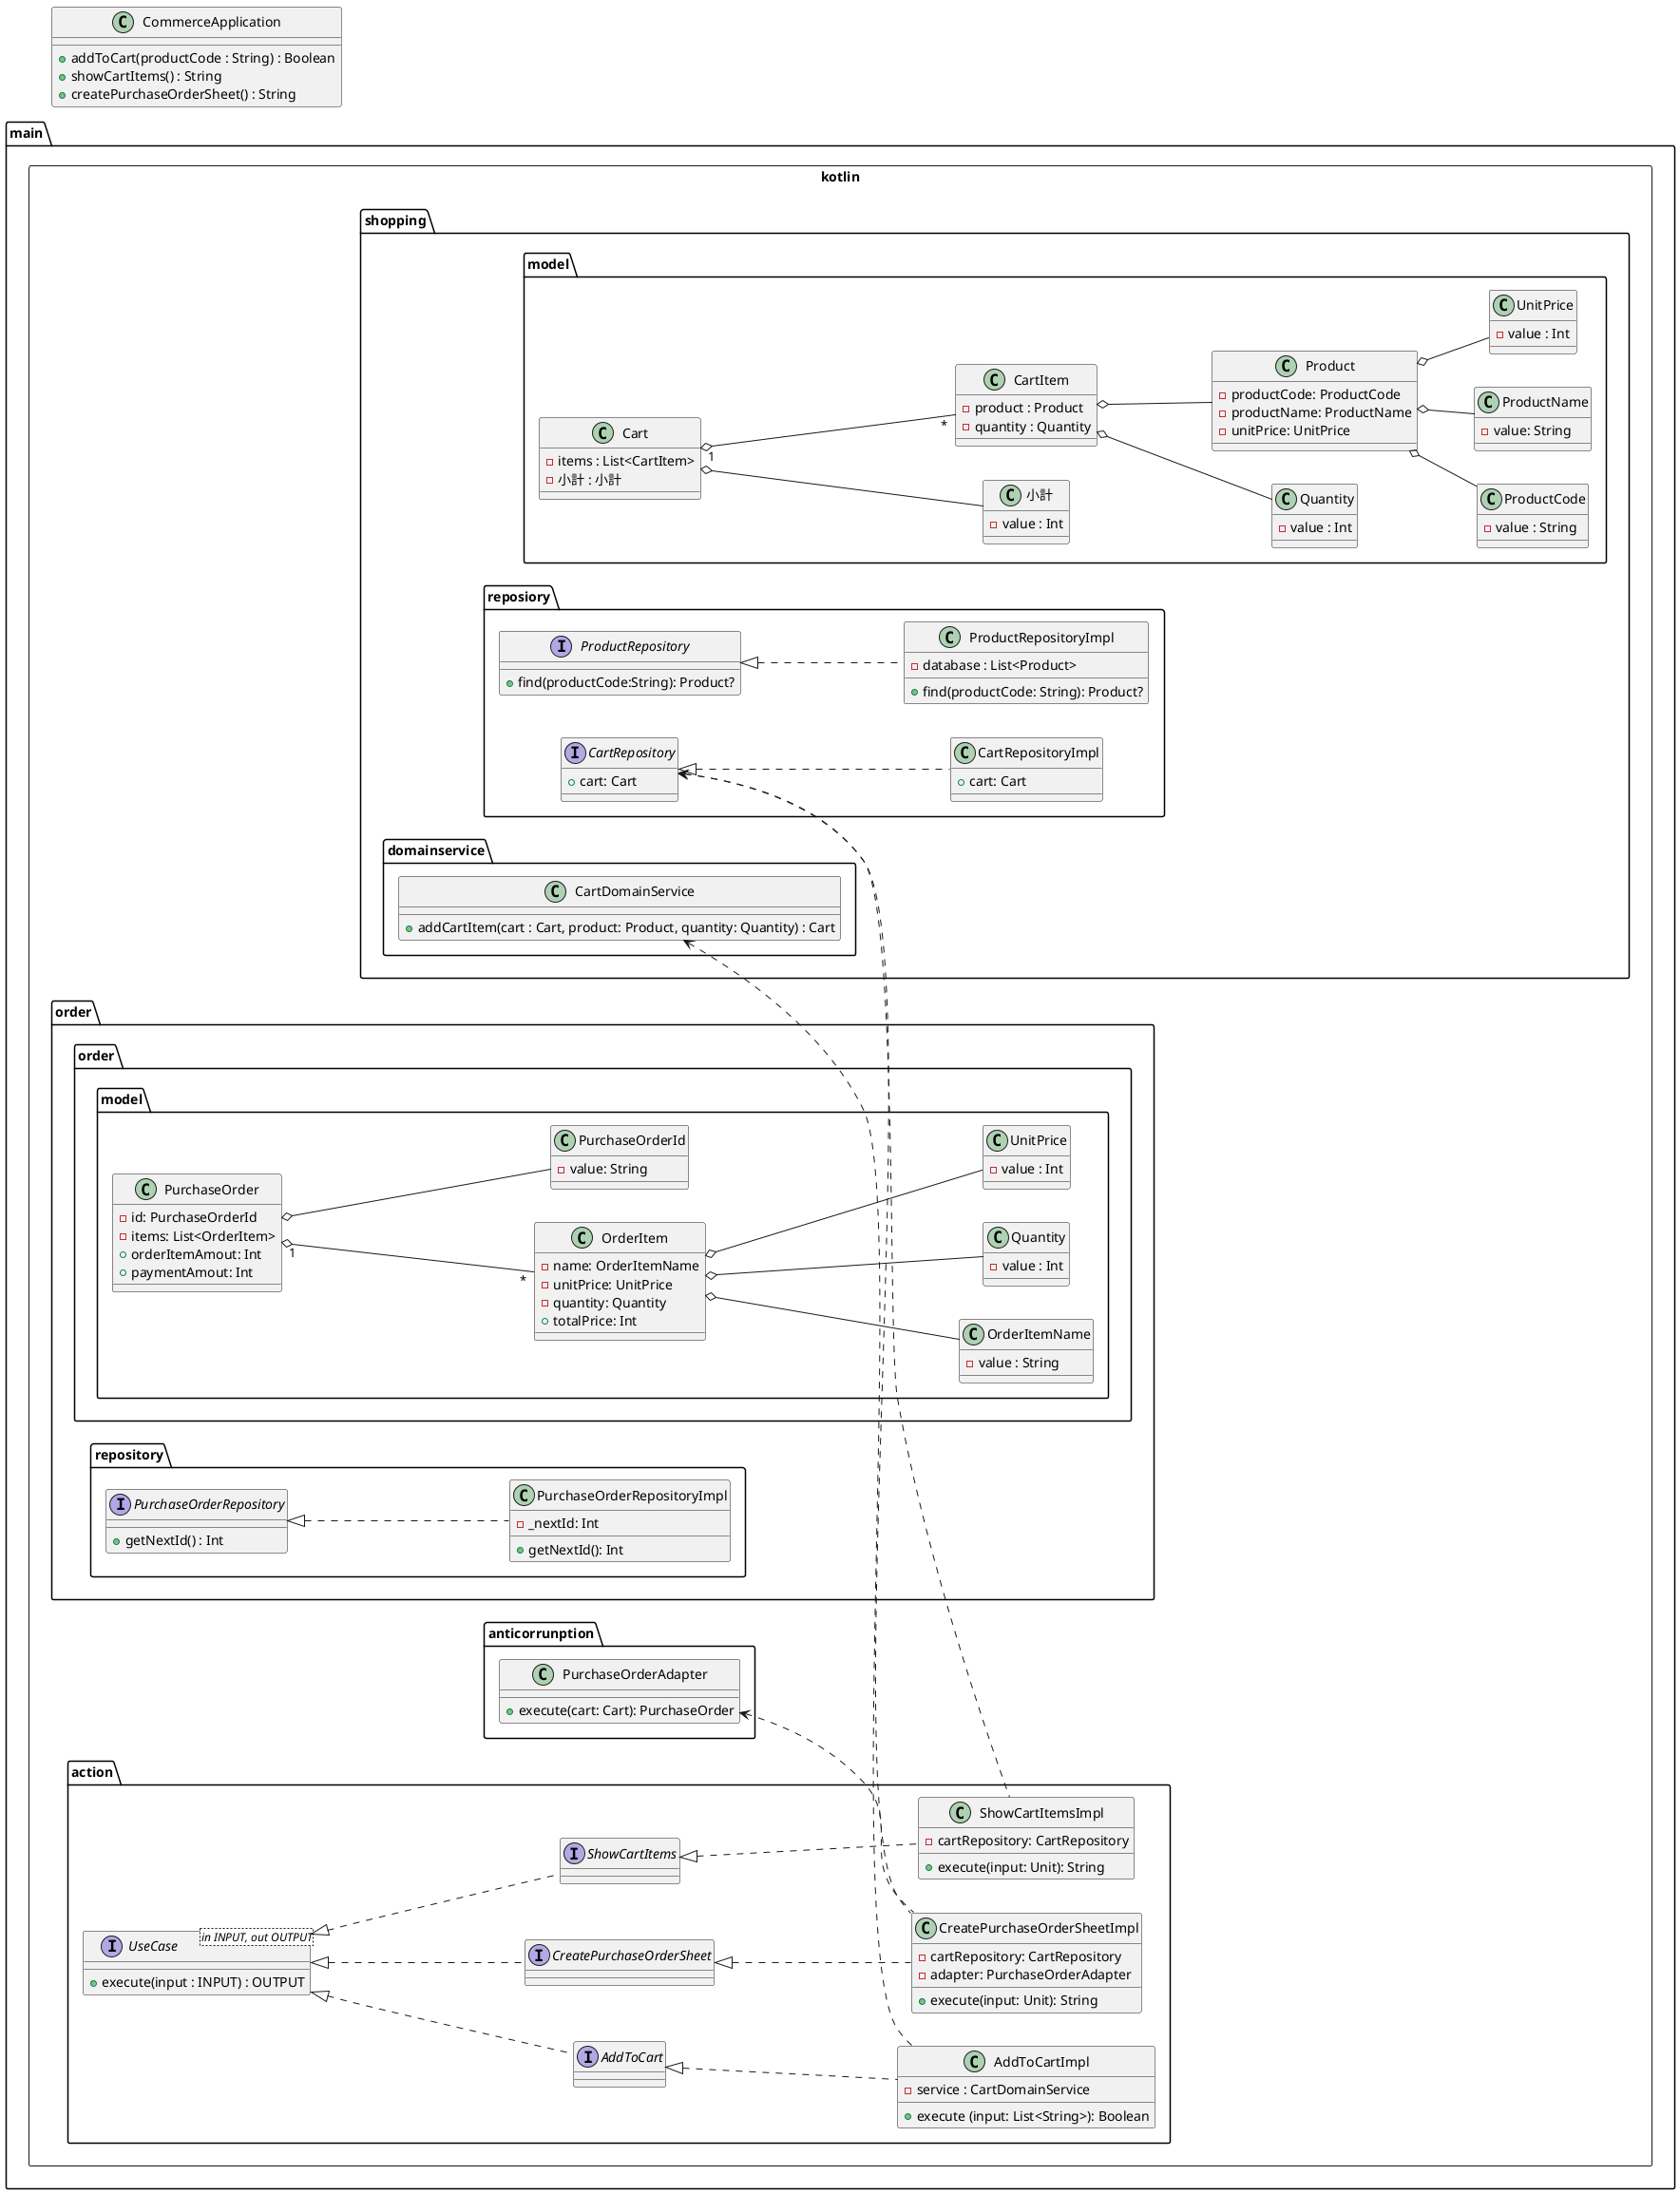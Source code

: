 @startuml

left to right direction

class "CommerceApplication" {
    + addToCart(productCode : String) : Boolean
    + showCartItems() : String
    + createPurchaseOrderSheet() : String
}

rectangle "main.kotlin" {
    package "shopping" {
        package "model"{
            class Cart {
                - items : List<CartItem>
                - 小計 : 小計
            }
            
            class 小計 {
                - value : Int
            }
            
            class CartItem {
                - product : Product
                - quantity : Quantity
            }
            
            class Quantity {
                - value : Int
            }
            
            class Product {
                - productCode: ProductCode
                - productName: ProductName
                - unitPrice: UnitPrice
            }
            
            class ProductCode {
                - value : String 
            }
            
            class ProductName {
                - value: String
            }
            
            class UnitPrice {
                - value : Int
            }
            
            CartItem o-- Quantity
            CartItem o-- Product
            Product o-- ProductName
            Product o-- ProductCode
            Product o-- UnitPrice
            Cart "1" o-- "*" CartItem
            Cart o-- 小計
        }
        
        package "domainservice" {
            class CartDomainService{
                + addCartItem(cart : Cart, product: Product, quantity: Quantity) : Cart
            }
        }
        
        package "reposiory" {
            interface CartRepository {
                + cart: Cart
            }
            
            class CartRepositoryImpl {
                + cart: Cart
            }
            
            interface ProductRepository {
                + find(productCode:String): Product?
            }
            
            class ProductRepositoryImpl {
                - database : List<Product>
                + find(productCode: String): Product?
            }
            
            ProductRepository <|.. ProductRepositoryImpl
            CartRepository <|.. CartRepositoryImpl
        }
    }

    package "order"{
        package "order.model" {
            class "Quantity" as order_quantity {
                - value : Int
            }
            class "UnitPrice" as order_unitprice {
                - value : Int
            }
            
        
            class OrderItem {
                - name: OrderItemName
                - unitPrice: UnitPrice
                - quantity: Quantity
                + totalPrice: Int
            }
            class OrderItemName {
                - value : String
            }
            class PurchaseOrder {
                - id: PurchaseOrderId
                - items: List<OrderItem>
                + orderItemAmout: Int
                + paymentAmout: Int
            }
            class PurchaseOrderId {
                - value: String
            }
            
 
            OrderItem o-- OrderItemName
            OrderItem o-- order_quantity
            OrderItem o-- order_unitprice
            PurchaseOrder o-- PurchaseOrderId
            PurchaseOrder "1" o-- "*" OrderItem
        }
        
        package "repository" {
            interface PurchaseOrderRepository {
                + getNextId() : Int
            }
            class PurchaseOrderRepositoryImpl {
                - _nextId: Int
                + getNextId(): Int
            }
            
            PurchaseOrderRepository <|.. PurchaseOrderRepositoryImpl
        }
    }
    
    package "anticorrunption"{
        class PurchaseOrderAdapter {
            + execute(cart: Cart): PurchaseOrder
        }
    }
    
    package "action" {
        interface AddToCart
        interface CreatePurchaseOrderSheet
        interface ShowCartItems
        
        interface "UseCase<in INPUT, out OUTPUT>" as use {
            + execute(input : INPUT) : OUTPUT
        }
        class AddToCartImpl {
            - service : CartDomainService
            + execute (input: List<String>): Boolean 
        }
        class CreatePurchaseOrderSheetImpl {
            - cartRepository: CartRepository
            - adapter: PurchaseOrderAdapter
            + execute(input: Unit): String
        }
        
        class ShowCartItemsImpl {
            - cartRepository: CartRepository
            + execute(input: Unit): String
        }
        
        use <|.. AddToCart
        use <|.. CreatePurchaseOrderSheet
        use <|.. ShowCartItems
        
        AddToCart <|.. AddToCartImpl
        CartDomainService <.ri. AddToCartImpl
        CreatePurchaseOrderSheet <|.. CreatePurchaseOrderSheetImpl
        CartRepository <.. CreatePurchaseOrderSheetImpl
        PurchaseOrderAdapter <.. CreatePurchaseOrderSheetImpl
        
        ShowCartItems <|.. ShowCartItemsImpl
        CartRepository <.. ShowCartItemsImpl
        
    
    }
}
@enduml